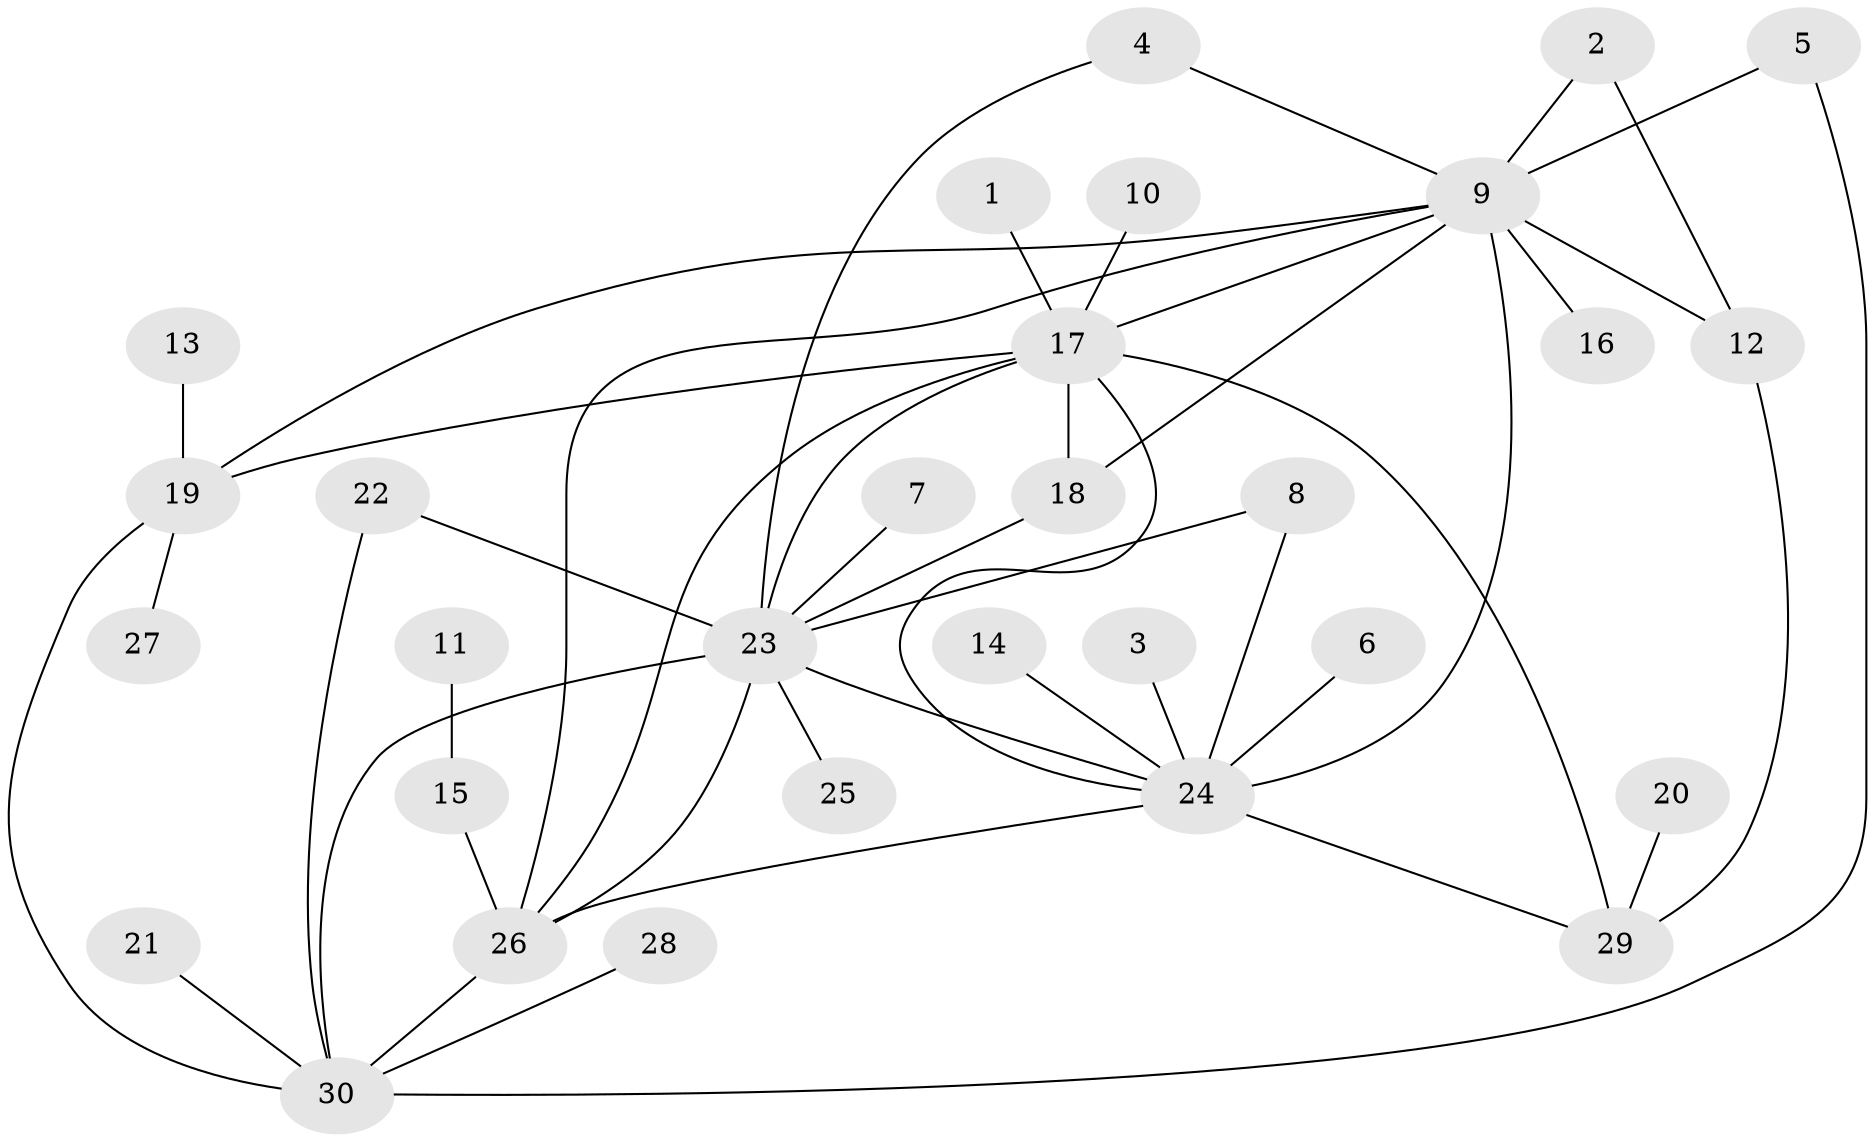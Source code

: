 // original degree distribution, {2: 0.26666666666666666, 12: 0.016666666666666666, 8: 0.016666666666666666, 7: 0.05, 5: 0.016666666666666666, 3: 0.11666666666666667, 4: 0.06666666666666667, 1: 0.4, 6: 0.03333333333333333, 13: 0.016666666666666666}
// Generated by graph-tools (version 1.1) at 2025/49/03/09/25 03:49:49]
// undirected, 30 vertices, 46 edges
graph export_dot {
graph [start="1"]
  node [color=gray90,style=filled];
  1;
  2;
  3;
  4;
  5;
  6;
  7;
  8;
  9;
  10;
  11;
  12;
  13;
  14;
  15;
  16;
  17;
  18;
  19;
  20;
  21;
  22;
  23;
  24;
  25;
  26;
  27;
  28;
  29;
  30;
  1 -- 17 [weight=1.0];
  2 -- 9 [weight=1.0];
  2 -- 12 [weight=1.0];
  3 -- 24 [weight=1.0];
  4 -- 9 [weight=1.0];
  4 -- 23 [weight=1.0];
  5 -- 9 [weight=1.0];
  5 -- 30 [weight=1.0];
  6 -- 24 [weight=1.0];
  7 -- 23 [weight=1.0];
  8 -- 23 [weight=1.0];
  8 -- 24 [weight=1.0];
  9 -- 12 [weight=1.0];
  9 -- 16 [weight=1.0];
  9 -- 17 [weight=1.0];
  9 -- 18 [weight=1.0];
  9 -- 19 [weight=1.0];
  9 -- 24 [weight=2.0];
  9 -- 26 [weight=1.0];
  10 -- 17 [weight=1.0];
  11 -- 15 [weight=1.0];
  12 -- 29 [weight=1.0];
  13 -- 19 [weight=1.0];
  14 -- 24 [weight=1.0];
  15 -- 26 [weight=2.0];
  17 -- 18 [weight=1.0];
  17 -- 19 [weight=1.0];
  17 -- 23 [weight=1.0];
  17 -- 24 [weight=1.0];
  17 -- 26 [weight=1.0];
  17 -- 29 [weight=1.0];
  18 -- 23 [weight=1.0];
  19 -- 27 [weight=1.0];
  19 -- 30 [weight=1.0];
  20 -- 29 [weight=1.0];
  21 -- 30 [weight=1.0];
  22 -- 23 [weight=1.0];
  22 -- 30 [weight=1.0];
  23 -- 24 [weight=1.0];
  23 -- 25 [weight=1.0];
  23 -- 26 [weight=1.0];
  23 -- 30 [weight=1.0];
  24 -- 26 [weight=1.0];
  24 -- 29 [weight=1.0];
  26 -- 30 [weight=1.0];
  28 -- 30 [weight=1.0];
}
